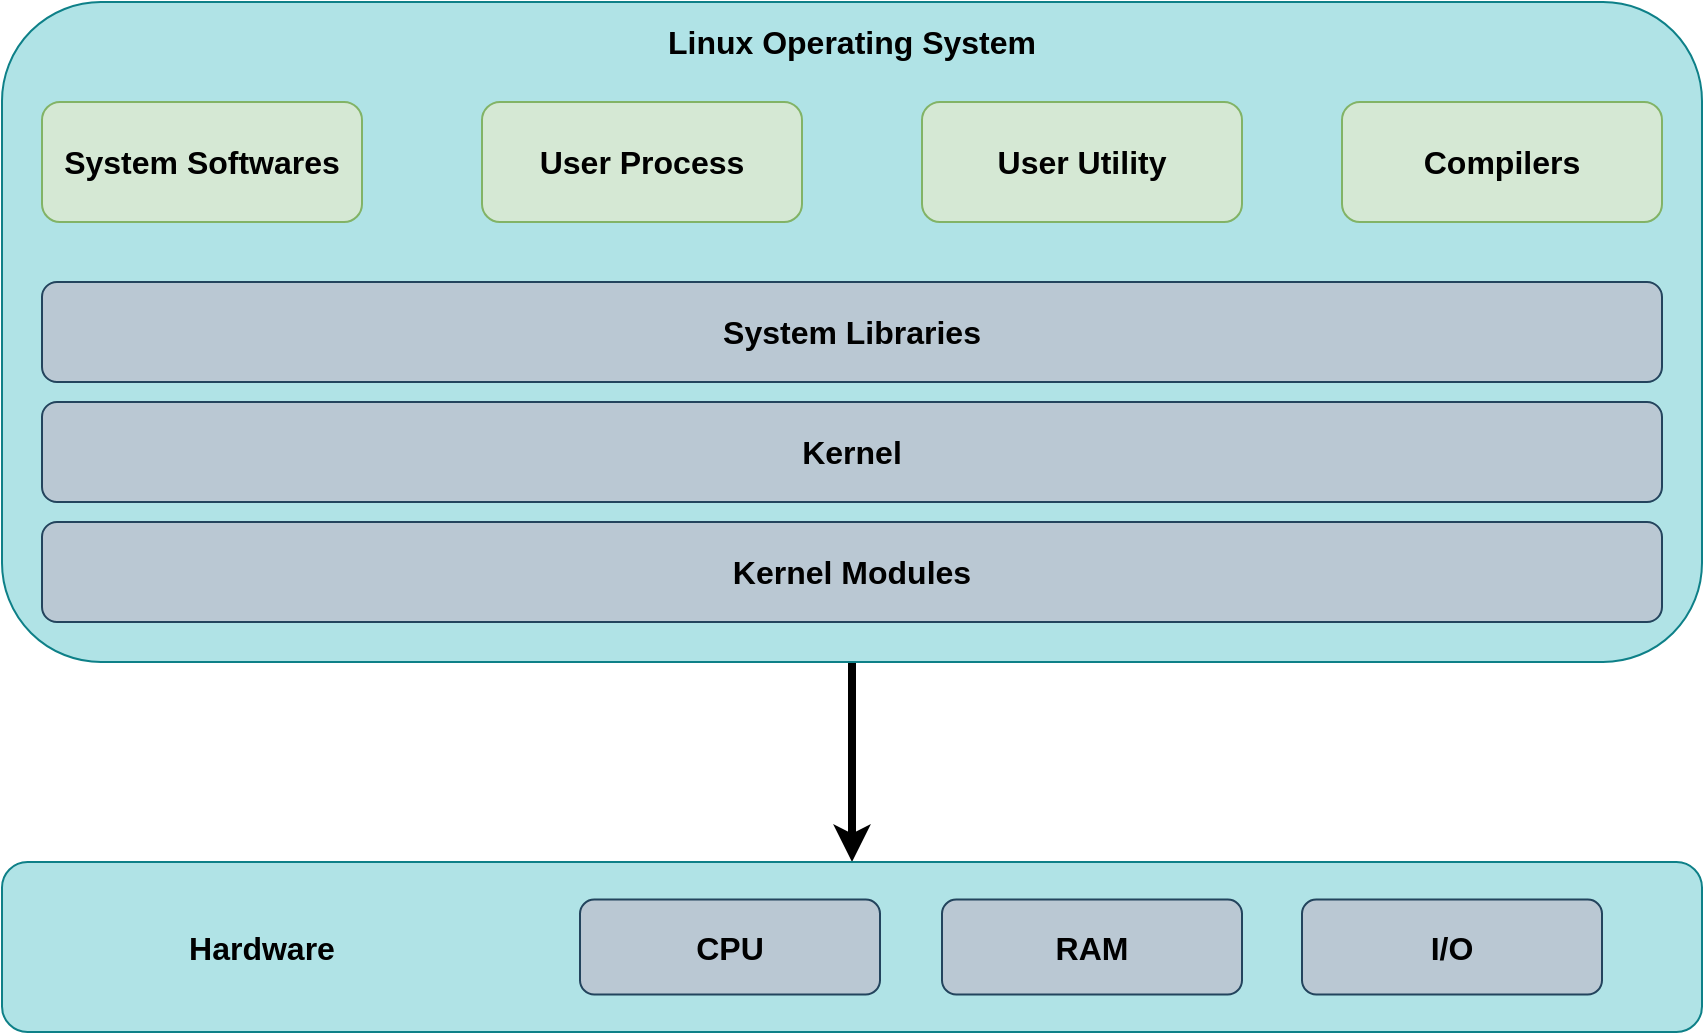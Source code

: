 <mxfile version="21.1.9">
  <diagram name="Page-1" id="1D9hYD17jS-IiB0NB7RI">
    <mxGraphModel dx="991" dy="543" grid="1" gridSize="10" guides="1" tooltips="1" connect="1" arrows="1" fold="1" page="1" pageScale="1" pageWidth="827" pageHeight="1169" math="0" shadow="0">
      <root>
        <mxCell id="0" />
        <mxCell id="1" parent="0" />
        <mxCell id="lWOXWB302gN36KDvqn4x-29" style="edgeStyle=orthogonalEdgeStyle;rounded=0;orthogonalLoop=1;jettySize=auto;html=1;entryX=0.5;entryY=0;entryDx=0;entryDy=0;strokeWidth=4;" edge="1" parent="1" source="lWOXWB302gN36KDvqn4x-1" target="lWOXWB302gN36KDvqn4x-15">
          <mxGeometry relative="1" as="geometry" />
        </mxCell>
        <mxCell id="lWOXWB302gN36KDvqn4x-1" value="" style="rounded=1;whiteSpace=wrap;html=1;fillColor=#b0e3e6;strokeColor=#0e8088;" vertex="1" parent="1">
          <mxGeometry x="50" y="60" width="850" height="330" as="geometry" />
        </mxCell>
        <mxCell id="lWOXWB302gN36KDvqn4x-2" value="&lt;div style=&quot;font-size: 16px;&quot;&gt;Linux Operating System&lt;/div&gt;" style="text;html=1;strokeColor=none;fillColor=none;align=center;verticalAlign=middle;whiteSpace=wrap;rounded=0;fontStyle=1;fontSize=16;" vertex="1" parent="1">
          <mxGeometry x="365" y="60" width="220" height="40" as="geometry" />
        </mxCell>
        <mxCell id="lWOXWB302gN36KDvqn4x-7" value="System Softwares" style="rounded=1;whiteSpace=wrap;html=1;fillColor=#d5e8d4;strokeColor=#82b366;fontStyle=1;fontSize=16;" vertex="1" parent="1">
          <mxGeometry x="70" y="110" width="160" height="60" as="geometry" />
        </mxCell>
        <mxCell id="lWOXWB302gN36KDvqn4x-8" value="Compilers" style="rounded=1;whiteSpace=wrap;html=1;fillColor=#d5e8d4;strokeColor=#82b366;fontStyle=1;fontSize=16;" vertex="1" parent="1">
          <mxGeometry x="720" y="110" width="160" height="60" as="geometry" />
        </mxCell>
        <mxCell id="lWOXWB302gN36KDvqn4x-9" value="User Process" style="rounded=1;whiteSpace=wrap;html=1;fillColor=#d5e8d4;strokeColor=#82b366;fontStyle=1;fontSize=16;" vertex="1" parent="1">
          <mxGeometry x="290" y="110" width="160" height="60" as="geometry" />
        </mxCell>
        <mxCell id="lWOXWB302gN36KDvqn4x-10" value="User Utility" style="rounded=1;whiteSpace=wrap;html=1;fillColor=#d5e8d4;strokeColor=#82b366;fontStyle=1;fontSize=16;" vertex="1" parent="1">
          <mxGeometry x="510" y="110" width="160" height="60" as="geometry" />
        </mxCell>
        <mxCell id="lWOXWB302gN36KDvqn4x-11" value="System Libraries" style="rounded=1;whiteSpace=wrap;html=1;fillColor=#bac8d3;fontStyle=1;fontSize=16;strokeColor=#23445d;" vertex="1" parent="1">
          <mxGeometry x="70" y="200" width="810" height="50" as="geometry" />
        </mxCell>
        <mxCell id="lWOXWB302gN36KDvqn4x-12" value="Kernel" style="rounded=1;whiteSpace=wrap;html=1;fillColor=#bac8d3;strokeColor=#23445d;fontStyle=1;fontSize=16;" vertex="1" parent="1">
          <mxGeometry x="70" y="260" width="810" height="50" as="geometry" />
        </mxCell>
        <mxCell id="lWOXWB302gN36KDvqn4x-13" value="Kernel Modules" style="rounded=1;whiteSpace=wrap;html=1;fillColor=#bac8d3;strokeColor=#23445d;fontStyle=1;fontSize=16;" vertex="1" parent="1">
          <mxGeometry x="70" y="320" width="810" height="50" as="geometry" />
        </mxCell>
        <mxCell id="lWOXWB302gN36KDvqn4x-15" value="" style="rounded=1;whiteSpace=wrap;html=1;fillColor=#b0e3e6;strokeColor=#0e8088;" vertex="1" parent="1">
          <mxGeometry x="50" y="490" width="850" height="85" as="geometry" />
        </mxCell>
        <mxCell id="lWOXWB302gN36KDvqn4x-17" value="CPU" style="rounded=1;whiteSpace=wrap;html=1;fillColor=#bac8d3;strokeColor=#23445d;fontStyle=1;fontSize=16;" vertex="1" parent="1">
          <mxGeometry x="339" y="508.75" width="150" height="47.5" as="geometry" />
        </mxCell>
        <mxCell id="lWOXWB302gN36KDvqn4x-21" value="Hardware" style="text;html=1;strokeColor=none;fillColor=none;align=center;verticalAlign=middle;whiteSpace=wrap;rounded=0;fontStyle=1;fontSize=16;" vertex="1" parent="1">
          <mxGeometry x="70" y="512.5" width="220" height="40" as="geometry" />
        </mxCell>
        <mxCell id="lWOXWB302gN36KDvqn4x-22" value="RAM" style="rounded=1;whiteSpace=wrap;html=1;fillColor=#bac8d3;strokeColor=#23445d;fontStyle=1;fontSize=16;" vertex="1" parent="1">
          <mxGeometry x="520" y="508.75" width="150" height="47.5" as="geometry" />
        </mxCell>
        <mxCell id="lWOXWB302gN36KDvqn4x-23" value="I/O" style="rounded=1;whiteSpace=wrap;html=1;fillColor=#bac8d3;strokeColor=#23445d;fontStyle=1;fontSize=16;" vertex="1" parent="1">
          <mxGeometry x="700" y="508.75" width="150" height="47.5" as="geometry" />
        </mxCell>
      </root>
    </mxGraphModel>
  </diagram>
</mxfile>
